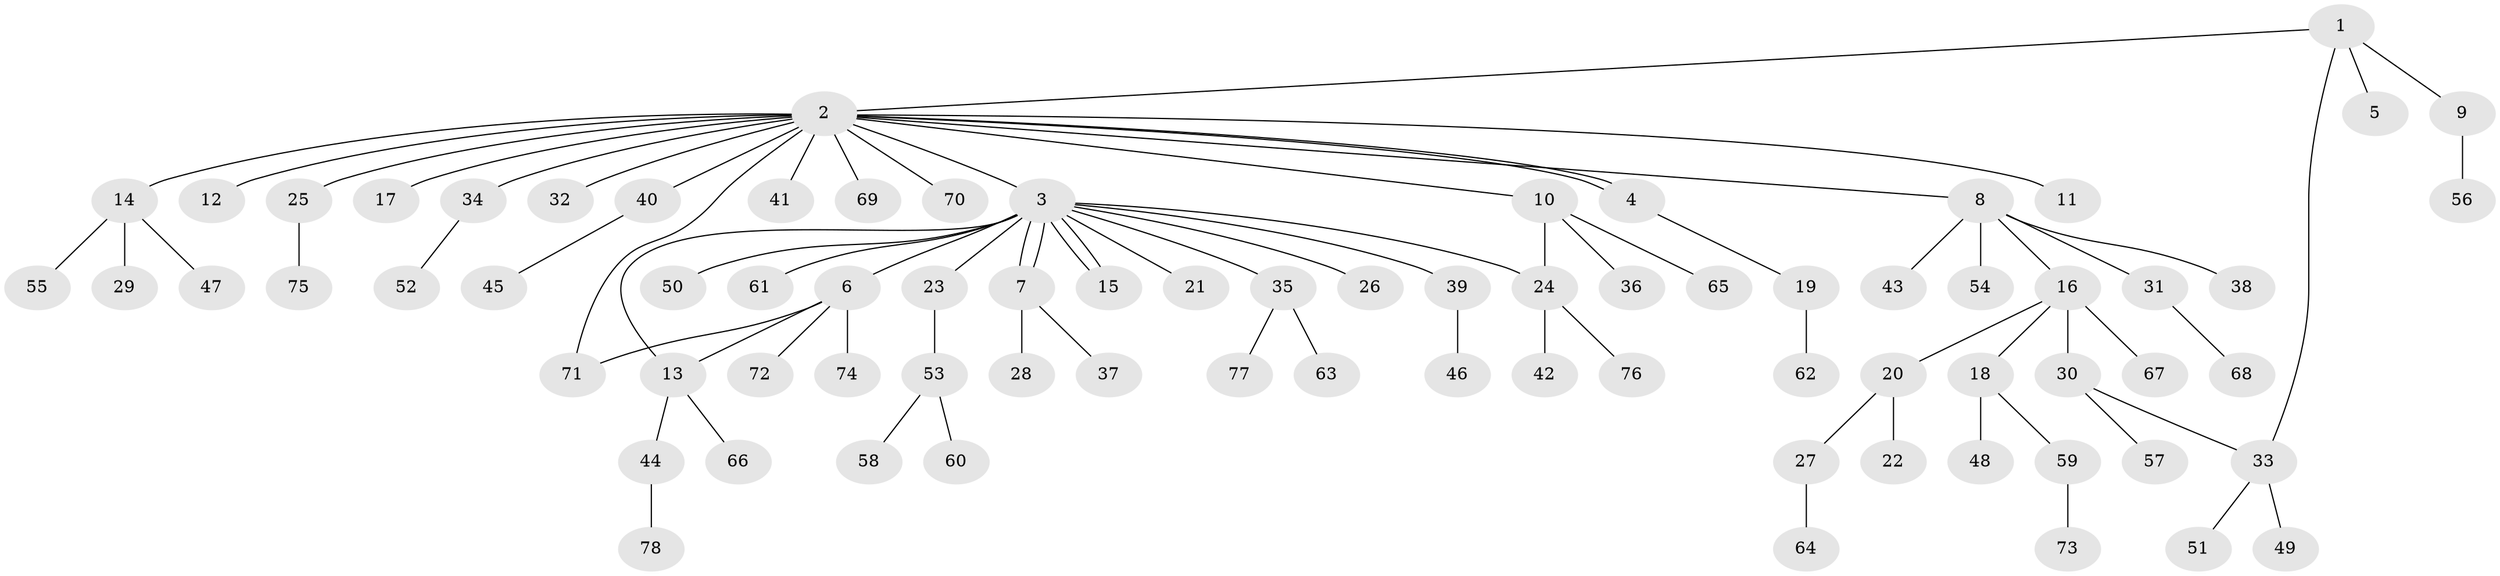 // Generated by graph-tools (version 1.1) at 2025/26/03/09/25 03:26:07]
// undirected, 78 vertices, 84 edges
graph export_dot {
graph [start="1"]
  node [color=gray90,style=filled];
  1;
  2;
  3;
  4;
  5;
  6;
  7;
  8;
  9;
  10;
  11;
  12;
  13;
  14;
  15;
  16;
  17;
  18;
  19;
  20;
  21;
  22;
  23;
  24;
  25;
  26;
  27;
  28;
  29;
  30;
  31;
  32;
  33;
  34;
  35;
  36;
  37;
  38;
  39;
  40;
  41;
  42;
  43;
  44;
  45;
  46;
  47;
  48;
  49;
  50;
  51;
  52;
  53;
  54;
  55;
  56;
  57;
  58;
  59;
  60;
  61;
  62;
  63;
  64;
  65;
  66;
  67;
  68;
  69;
  70;
  71;
  72;
  73;
  74;
  75;
  76;
  77;
  78;
  1 -- 2;
  1 -- 5;
  1 -- 9;
  1 -- 33;
  2 -- 3;
  2 -- 4;
  2 -- 4;
  2 -- 8;
  2 -- 10;
  2 -- 11;
  2 -- 12;
  2 -- 14;
  2 -- 17;
  2 -- 25;
  2 -- 32;
  2 -- 34;
  2 -- 40;
  2 -- 41;
  2 -- 69;
  2 -- 70;
  2 -- 71;
  3 -- 6;
  3 -- 7;
  3 -- 7;
  3 -- 13;
  3 -- 15;
  3 -- 15;
  3 -- 21;
  3 -- 23;
  3 -- 24;
  3 -- 26;
  3 -- 35;
  3 -- 39;
  3 -- 50;
  3 -- 61;
  4 -- 19;
  6 -- 13;
  6 -- 71;
  6 -- 72;
  6 -- 74;
  7 -- 28;
  7 -- 37;
  8 -- 16;
  8 -- 31;
  8 -- 38;
  8 -- 43;
  8 -- 54;
  9 -- 56;
  10 -- 24;
  10 -- 36;
  10 -- 65;
  13 -- 44;
  13 -- 66;
  14 -- 29;
  14 -- 47;
  14 -- 55;
  16 -- 18;
  16 -- 20;
  16 -- 30;
  16 -- 67;
  18 -- 48;
  18 -- 59;
  19 -- 62;
  20 -- 22;
  20 -- 27;
  23 -- 53;
  24 -- 42;
  24 -- 76;
  25 -- 75;
  27 -- 64;
  30 -- 33;
  30 -- 57;
  31 -- 68;
  33 -- 49;
  33 -- 51;
  34 -- 52;
  35 -- 63;
  35 -- 77;
  39 -- 46;
  40 -- 45;
  44 -- 78;
  53 -- 58;
  53 -- 60;
  59 -- 73;
}
